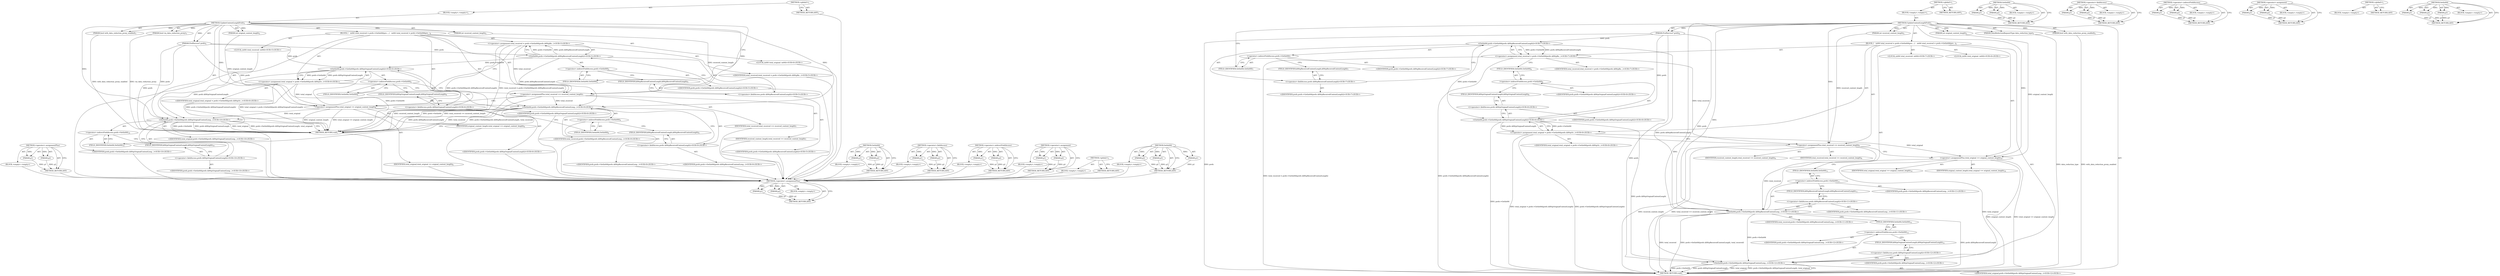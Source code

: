 digraph "SetInt64" {
vulnerable_100 [label=<(METHOD,&lt;operator&gt;.assignmentPlus)>];
vulnerable_101 [label=<(PARAM,p1)>];
vulnerable_102 [label=<(PARAM,p2)>];
vulnerable_103 [label=<(BLOCK,&lt;empty&gt;,&lt;empty&gt;)>];
vulnerable_104 [label=<(METHOD_RETURN,ANY)>];
vulnerable_6 [label=<(METHOD,&lt;global&gt;)<SUB>1</SUB>>];
vulnerable_7 [label=<(BLOCK,&lt;empty&gt;,&lt;empty&gt;)<SUB>1</SUB>>];
vulnerable_8 [label=<(METHOD,UpdateContentLengthPrefs)<SUB>1</SUB>>];
vulnerable_9 [label=<(PARAM,int received_content_length)<SUB>2</SUB>>];
vulnerable_10 [label=<(PARAM,int original_content_length)<SUB>2</SUB>>];
vulnerable_11 [label=<(PARAM,bool with_data_reduction_proxy_enabled)<SUB>3</SUB>>];
vulnerable_12 [label=<(PARAM,bool via_data_reduction_proxy)<SUB>3</SUB>>];
vulnerable_13 [label=<(PARAM,PrefService* prefs)<SUB>4</SUB>>];
vulnerable_14 [label=<(BLOCK,{
   int64 total_received = prefs-&gt;GetInt64(pre...,{
   int64 total_received = prefs-&gt;GetInt64(pre...)<SUB>4</SUB>>];
vulnerable_15 [label="<(LOCAL,int64 total_received: int64)<SUB>5</SUB>>"];
vulnerable_16 [label="<(&lt;operator&gt;.assignment,total_received = prefs-&gt;GetInt64(prefs::kHttpRe...)<SUB>5</SUB>>"];
vulnerable_17 [label="<(IDENTIFIER,total_received,total_received = prefs-&gt;GetInt64(prefs::kHttpRe...)<SUB>5</SUB>>"];
vulnerable_18 [label="<(GetInt64,prefs-&gt;GetInt64(prefs::kHttpReceivedContentLength))<SUB>5</SUB>>"];
vulnerable_19 [label=<(&lt;operator&gt;.indirectFieldAccess,prefs-&gt;GetInt64)<SUB>5</SUB>>];
vulnerable_20 [label="<(IDENTIFIER,prefs,prefs-&gt;GetInt64(prefs::kHttpReceivedContentLength))<SUB>5</SUB>>"];
vulnerable_21 [label=<(FIELD_IDENTIFIER,GetInt64,GetInt64)<SUB>5</SUB>>];
vulnerable_22 [label="<(&lt;operator&gt;.fieldAccess,prefs::kHttpReceivedContentLength)<SUB>5</SUB>>"];
vulnerable_23 [label="<(IDENTIFIER,prefs,prefs-&gt;GetInt64(prefs::kHttpReceivedContentLength))<SUB>5</SUB>>"];
vulnerable_24 [label=<(FIELD_IDENTIFIER,kHttpReceivedContentLength,kHttpReceivedContentLength)<SUB>5</SUB>>];
vulnerable_25 [label="<(LOCAL,int64 total_original: int64)<SUB>6</SUB>>"];
vulnerable_26 [label="<(&lt;operator&gt;.assignment,total_original = prefs-&gt;GetInt64(prefs::kHttpOr...)<SUB>6</SUB>>"];
vulnerable_27 [label="<(IDENTIFIER,total_original,total_original = prefs-&gt;GetInt64(prefs::kHttpOr...)<SUB>6</SUB>>"];
vulnerable_28 [label="<(GetInt64,prefs-&gt;GetInt64(prefs::kHttpOriginalContentLength))<SUB>6</SUB>>"];
vulnerable_29 [label=<(&lt;operator&gt;.indirectFieldAccess,prefs-&gt;GetInt64)<SUB>6</SUB>>];
vulnerable_30 [label="<(IDENTIFIER,prefs,prefs-&gt;GetInt64(prefs::kHttpOriginalContentLength))<SUB>6</SUB>>"];
vulnerable_31 [label=<(FIELD_IDENTIFIER,GetInt64,GetInt64)<SUB>6</SUB>>];
vulnerable_32 [label="<(&lt;operator&gt;.fieldAccess,prefs::kHttpOriginalContentLength)<SUB>6</SUB>>"];
vulnerable_33 [label="<(IDENTIFIER,prefs,prefs-&gt;GetInt64(prefs::kHttpOriginalContentLength))<SUB>6</SUB>>"];
vulnerable_34 [label=<(FIELD_IDENTIFIER,kHttpOriginalContentLength,kHttpOriginalContentLength)<SUB>6</SUB>>];
vulnerable_35 [label=<(&lt;operator&gt;.assignmentPlus,total_received += received_content_length)<SUB>7</SUB>>];
vulnerable_36 [label=<(IDENTIFIER,total_received,total_received += received_content_length)<SUB>7</SUB>>];
vulnerable_37 [label=<(IDENTIFIER,received_content_length,total_received += received_content_length)<SUB>7</SUB>>];
vulnerable_38 [label=<(&lt;operator&gt;.assignmentPlus,total_original += original_content_length)<SUB>8</SUB>>];
vulnerable_39 [label=<(IDENTIFIER,total_original,total_original += original_content_length)<SUB>8</SUB>>];
vulnerable_40 [label=<(IDENTIFIER,original_content_length,total_original += original_content_length)<SUB>8</SUB>>];
vulnerable_41 [label="<(SetInt64,prefs-&gt;SetInt64(prefs::kHttpReceivedContentLeng...)<SUB>9</SUB>>"];
vulnerable_42 [label=<(&lt;operator&gt;.indirectFieldAccess,prefs-&gt;SetInt64)<SUB>9</SUB>>];
vulnerable_43 [label="<(IDENTIFIER,prefs,prefs-&gt;SetInt64(prefs::kHttpReceivedContentLeng...)<SUB>9</SUB>>"];
vulnerable_44 [label=<(FIELD_IDENTIFIER,SetInt64,SetInt64)<SUB>9</SUB>>];
vulnerable_45 [label="<(&lt;operator&gt;.fieldAccess,prefs::kHttpReceivedContentLength)<SUB>9</SUB>>"];
vulnerable_46 [label="<(IDENTIFIER,prefs,prefs-&gt;SetInt64(prefs::kHttpReceivedContentLeng...)<SUB>9</SUB>>"];
vulnerable_47 [label=<(FIELD_IDENTIFIER,kHttpReceivedContentLength,kHttpReceivedContentLength)<SUB>9</SUB>>];
vulnerable_48 [label="<(IDENTIFIER,total_received,prefs-&gt;SetInt64(prefs::kHttpReceivedContentLeng...)<SUB>9</SUB>>"];
vulnerable_49 [label="<(SetInt64,prefs-&gt;SetInt64(prefs::kHttpOriginalContentLeng...)<SUB>10</SUB>>"];
vulnerable_50 [label=<(&lt;operator&gt;.indirectFieldAccess,prefs-&gt;SetInt64)<SUB>10</SUB>>];
vulnerable_51 [label="<(IDENTIFIER,prefs,prefs-&gt;SetInt64(prefs::kHttpOriginalContentLeng...)<SUB>10</SUB>>"];
vulnerable_52 [label=<(FIELD_IDENTIFIER,SetInt64,SetInt64)<SUB>10</SUB>>];
vulnerable_53 [label="<(&lt;operator&gt;.fieldAccess,prefs::kHttpOriginalContentLength)<SUB>10</SUB>>"];
vulnerable_54 [label="<(IDENTIFIER,prefs,prefs-&gt;SetInt64(prefs::kHttpOriginalContentLeng...)<SUB>10</SUB>>"];
vulnerable_55 [label=<(FIELD_IDENTIFIER,kHttpOriginalContentLength,kHttpOriginalContentLength)<SUB>10</SUB>>];
vulnerable_56 [label="<(IDENTIFIER,total_original,prefs-&gt;SetInt64(prefs::kHttpOriginalContentLeng...)<SUB>10</SUB>>"];
vulnerable_57 [label=<(METHOD_RETURN,void)<SUB>1</SUB>>];
vulnerable_59 [label=<(METHOD_RETURN,ANY)<SUB>1</SUB>>];
vulnerable_85 [label=<(METHOD,GetInt64)>];
vulnerable_86 [label=<(PARAM,p1)>];
vulnerable_87 [label=<(PARAM,p2)>];
vulnerable_88 [label=<(BLOCK,&lt;empty&gt;,&lt;empty&gt;)>];
vulnerable_89 [label=<(METHOD_RETURN,ANY)>];
vulnerable_95 [label=<(METHOD,&lt;operator&gt;.fieldAccess)>];
vulnerable_96 [label=<(PARAM,p1)>];
vulnerable_97 [label=<(PARAM,p2)>];
vulnerable_98 [label=<(BLOCK,&lt;empty&gt;,&lt;empty&gt;)>];
vulnerable_99 [label=<(METHOD_RETURN,ANY)>];
vulnerable_90 [label=<(METHOD,&lt;operator&gt;.indirectFieldAccess)>];
vulnerable_91 [label=<(PARAM,p1)>];
vulnerable_92 [label=<(PARAM,p2)>];
vulnerable_93 [label=<(BLOCK,&lt;empty&gt;,&lt;empty&gt;)>];
vulnerable_94 [label=<(METHOD_RETURN,ANY)>];
vulnerable_80 [label=<(METHOD,&lt;operator&gt;.assignment)>];
vulnerable_81 [label=<(PARAM,p1)>];
vulnerable_82 [label=<(PARAM,p2)>];
vulnerable_83 [label=<(BLOCK,&lt;empty&gt;,&lt;empty&gt;)>];
vulnerable_84 [label=<(METHOD_RETURN,ANY)>];
vulnerable_74 [label=<(METHOD,&lt;global&gt;)<SUB>1</SUB>>];
vulnerable_75 [label=<(BLOCK,&lt;empty&gt;,&lt;empty&gt;)>];
vulnerable_76 [label=<(METHOD_RETURN,ANY)>];
vulnerable_105 [label=<(METHOD,SetInt64)>];
vulnerable_106 [label=<(PARAM,p1)>];
vulnerable_107 [label=<(PARAM,p2)>];
vulnerable_108 [label=<(PARAM,p3)>];
vulnerable_109 [label=<(BLOCK,&lt;empty&gt;,&lt;empty&gt;)>];
vulnerable_110 [label=<(METHOD_RETURN,ANY)>];
fixed_102 [label=<(METHOD,&lt;operator&gt;.assignmentPlus)>];
fixed_103 [label=<(PARAM,p1)>];
fixed_104 [label=<(PARAM,p2)>];
fixed_105 [label=<(BLOCK,&lt;empty&gt;,&lt;empty&gt;)>];
fixed_106 [label=<(METHOD_RETURN,ANY)>];
fixed_6 [label=<(METHOD,&lt;global&gt;)<SUB>1</SUB>>];
fixed_7 [label=<(BLOCK,&lt;empty&gt;,&lt;empty&gt;)<SUB>1</SUB>>];
fixed_8 [label=<(METHOD,UpdateContentLengthPrefs)<SUB>1</SUB>>];
fixed_9 [label=<(PARAM,int received_content_length)<SUB>2</SUB>>];
fixed_10 [label=<(PARAM,int original_content_length)<SUB>3</SUB>>];
fixed_11 [label=<(PARAM,bool with_data_reduction_proxy_enabled)<SUB>4</SUB>>];
fixed_12 [label=<(PARAM,DataReductionRequestType data_reduction_type)<SUB>5</SUB>>];
fixed_13 [label=<(PARAM,PrefService* prefs)<SUB>6</SUB>>];
fixed_14 [label=<(BLOCK,{
   int64 total_received = prefs-&gt;GetInt64(pre...,{
   int64 total_received = prefs-&gt;GetInt64(pre...)<SUB>6</SUB>>];
fixed_15 [label="<(LOCAL,int64 total_received: int64)<SUB>7</SUB>>"];
fixed_16 [label="<(&lt;operator&gt;.assignment,total_received = prefs-&gt;GetInt64(prefs::kHttpRe...)<SUB>7</SUB>>"];
fixed_17 [label="<(IDENTIFIER,total_received,total_received = prefs-&gt;GetInt64(prefs::kHttpRe...)<SUB>7</SUB>>"];
fixed_18 [label="<(GetInt64,prefs-&gt;GetInt64(prefs::kHttpReceivedContentLength))<SUB>7</SUB>>"];
fixed_19 [label=<(&lt;operator&gt;.indirectFieldAccess,prefs-&gt;GetInt64)<SUB>7</SUB>>];
fixed_20 [label="<(IDENTIFIER,prefs,prefs-&gt;GetInt64(prefs::kHttpReceivedContentLength))<SUB>7</SUB>>"];
fixed_21 [label=<(FIELD_IDENTIFIER,GetInt64,GetInt64)<SUB>7</SUB>>];
fixed_22 [label="<(&lt;operator&gt;.fieldAccess,prefs::kHttpReceivedContentLength)<SUB>7</SUB>>"];
fixed_23 [label="<(IDENTIFIER,prefs,prefs-&gt;GetInt64(prefs::kHttpReceivedContentLength))<SUB>7</SUB>>"];
fixed_24 [label=<(FIELD_IDENTIFIER,kHttpReceivedContentLength,kHttpReceivedContentLength)<SUB>7</SUB>>];
fixed_25 [label="<(LOCAL,int64 total_original: int64)<SUB>8</SUB>>"];
fixed_26 [label="<(&lt;operator&gt;.assignment,total_original = prefs-&gt;GetInt64(prefs::kHttpOr...)<SUB>8</SUB>>"];
fixed_27 [label="<(IDENTIFIER,total_original,total_original = prefs-&gt;GetInt64(prefs::kHttpOr...)<SUB>8</SUB>>"];
fixed_28 [label="<(GetInt64,prefs-&gt;GetInt64(prefs::kHttpOriginalContentLength))<SUB>8</SUB>>"];
fixed_29 [label=<(&lt;operator&gt;.indirectFieldAccess,prefs-&gt;GetInt64)<SUB>8</SUB>>];
fixed_30 [label="<(IDENTIFIER,prefs,prefs-&gt;GetInt64(prefs::kHttpOriginalContentLength))<SUB>8</SUB>>"];
fixed_31 [label=<(FIELD_IDENTIFIER,GetInt64,GetInt64)<SUB>8</SUB>>];
fixed_32 [label="<(&lt;operator&gt;.fieldAccess,prefs::kHttpOriginalContentLength)<SUB>8</SUB>>"];
fixed_33 [label="<(IDENTIFIER,prefs,prefs-&gt;GetInt64(prefs::kHttpOriginalContentLength))<SUB>8</SUB>>"];
fixed_34 [label=<(FIELD_IDENTIFIER,kHttpOriginalContentLength,kHttpOriginalContentLength)<SUB>8</SUB>>];
fixed_35 [label=<(&lt;operator&gt;.assignmentPlus,total_received += received_content_length)<SUB>9</SUB>>];
fixed_36 [label=<(IDENTIFIER,total_received,total_received += received_content_length)<SUB>9</SUB>>];
fixed_37 [label=<(IDENTIFIER,received_content_length,total_received += received_content_length)<SUB>9</SUB>>];
fixed_38 [label=<(&lt;operator&gt;.assignmentPlus,total_original += original_content_length)<SUB>10</SUB>>];
fixed_39 [label=<(IDENTIFIER,total_original,total_original += original_content_length)<SUB>10</SUB>>];
fixed_40 [label=<(IDENTIFIER,original_content_length,total_original += original_content_length)<SUB>10</SUB>>];
fixed_41 [label="<(SetInt64,prefs-&gt;SetInt64(prefs::kHttpReceivedContentLeng...)<SUB>11</SUB>>"];
fixed_42 [label=<(&lt;operator&gt;.indirectFieldAccess,prefs-&gt;SetInt64)<SUB>11</SUB>>];
fixed_43 [label="<(IDENTIFIER,prefs,prefs-&gt;SetInt64(prefs::kHttpReceivedContentLeng...)<SUB>11</SUB>>"];
fixed_44 [label=<(FIELD_IDENTIFIER,SetInt64,SetInt64)<SUB>11</SUB>>];
fixed_45 [label="<(&lt;operator&gt;.fieldAccess,prefs::kHttpReceivedContentLength)<SUB>11</SUB>>"];
fixed_46 [label="<(IDENTIFIER,prefs,prefs-&gt;SetInt64(prefs::kHttpReceivedContentLeng...)<SUB>11</SUB>>"];
fixed_47 [label=<(FIELD_IDENTIFIER,kHttpReceivedContentLength,kHttpReceivedContentLength)<SUB>11</SUB>>];
fixed_48 [label="<(IDENTIFIER,total_received,prefs-&gt;SetInt64(prefs::kHttpReceivedContentLeng...)<SUB>11</SUB>>"];
fixed_49 [label="<(SetInt64,prefs-&gt;SetInt64(prefs::kHttpOriginalContentLeng...)<SUB>12</SUB>>"];
fixed_50 [label=<(&lt;operator&gt;.indirectFieldAccess,prefs-&gt;SetInt64)<SUB>12</SUB>>];
fixed_51 [label="<(IDENTIFIER,prefs,prefs-&gt;SetInt64(prefs::kHttpOriginalContentLeng...)<SUB>12</SUB>>"];
fixed_52 [label=<(FIELD_IDENTIFIER,SetInt64,SetInt64)<SUB>12</SUB>>];
fixed_53 [label="<(&lt;operator&gt;.fieldAccess,prefs::kHttpOriginalContentLength)<SUB>12</SUB>>"];
fixed_54 [label="<(IDENTIFIER,prefs,prefs-&gt;SetInt64(prefs::kHttpOriginalContentLeng...)<SUB>12</SUB>>"];
fixed_55 [label=<(FIELD_IDENTIFIER,kHttpOriginalContentLength,kHttpOriginalContentLength)<SUB>12</SUB>>];
fixed_56 [label="<(IDENTIFIER,total_original,prefs-&gt;SetInt64(prefs::kHttpOriginalContentLeng...)<SUB>12</SUB>>"];
fixed_57 [label=<(METHOD_RETURN,void)<SUB>1</SUB>>];
fixed_59 [label=<(METHOD_RETURN,ANY)<SUB>1</SUB>>];
fixed_87 [label=<(METHOD,GetInt64)>];
fixed_88 [label=<(PARAM,p1)>];
fixed_89 [label=<(PARAM,p2)>];
fixed_90 [label=<(BLOCK,&lt;empty&gt;,&lt;empty&gt;)>];
fixed_91 [label=<(METHOD_RETURN,ANY)>];
fixed_97 [label=<(METHOD,&lt;operator&gt;.fieldAccess)>];
fixed_98 [label=<(PARAM,p1)>];
fixed_99 [label=<(PARAM,p2)>];
fixed_100 [label=<(BLOCK,&lt;empty&gt;,&lt;empty&gt;)>];
fixed_101 [label=<(METHOD_RETURN,ANY)>];
fixed_92 [label=<(METHOD,&lt;operator&gt;.indirectFieldAccess)>];
fixed_93 [label=<(PARAM,p1)>];
fixed_94 [label=<(PARAM,p2)>];
fixed_95 [label=<(BLOCK,&lt;empty&gt;,&lt;empty&gt;)>];
fixed_96 [label=<(METHOD_RETURN,ANY)>];
fixed_82 [label=<(METHOD,&lt;operator&gt;.assignment)>];
fixed_83 [label=<(PARAM,p1)>];
fixed_84 [label=<(PARAM,p2)>];
fixed_85 [label=<(BLOCK,&lt;empty&gt;,&lt;empty&gt;)>];
fixed_86 [label=<(METHOD_RETURN,ANY)>];
fixed_76 [label=<(METHOD,&lt;global&gt;)<SUB>1</SUB>>];
fixed_77 [label=<(BLOCK,&lt;empty&gt;,&lt;empty&gt;)>];
fixed_78 [label=<(METHOD_RETURN,ANY)>];
fixed_107 [label=<(METHOD,SetInt64)>];
fixed_108 [label=<(PARAM,p1)>];
fixed_109 [label=<(PARAM,p2)>];
fixed_110 [label=<(PARAM,p3)>];
fixed_111 [label=<(BLOCK,&lt;empty&gt;,&lt;empty&gt;)>];
fixed_112 [label=<(METHOD_RETURN,ANY)>];
vulnerable_100 -> vulnerable_101  [key=0, label="AST: "];
vulnerable_100 -> vulnerable_101  [key=1, label="DDG: "];
vulnerable_100 -> vulnerable_103  [key=0, label="AST: "];
vulnerable_100 -> vulnerable_102  [key=0, label="AST: "];
vulnerable_100 -> vulnerable_102  [key=1, label="DDG: "];
vulnerable_100 -> vulnerable_104  [key=0, label="AST: "];
vulnerable_100 -> vulnerable_104  [key=1, label="CFG: "];
vulnerable_101 -> vulnerable_104  [key=0, label="DDG: p1"];
vulnerable_102 -> vulnerable_104  [key=0, label="DDG: p2"];
vulnerable_103 -> fixed_102  [key=0];
vulnerable_104 -> fixed_102  [key=0];
vulnerable_6 -> vulnerable_7  [key=0, label="AST: "];
vulnerable_6 -> vulnerable_59  [key=0, label="AST: "];
vulnerable_6 -> vulnerable_59  [key=1, label="CFG: "];
vulnerable_7 -> vulnerable_8  [key=0, label="AST: "];
vulnerable_8 -> vulnerable_9  [key=0, label="AST: "];
vulnerable_8 -> vulnerable_9  [key=1, label="DDG: "];
vulnerable_8 -> vulnerable_10  [key=0, label="AST: "];
vulnerable_8 -> vulnerable_10  [key=1, label="DDG: "];
vulnerable_8 -> vulnerable_11  [key=0, label="AST: "];
vulnerable_8 -> vulnerable_11  [key=1, label="DDG: "];
vulnerable_8 -> vulnerable_12  [key=0, label="AST: "];
vulnerable_8 -> vulnerable_12  [key=1, label="DDG: "];
vulnerable_8 -> vulnerable_13  [key=0, label="AST: "];
vulnerable_8 -> vulnerable_13  [key=1, label="DDG: "];
vulnerable_8 -> vulnerable_14  [key=0, label="AST: "];
vulnerable_8 -> vulnerable_57  [key=0, label="AST: "];
vulnerable_8 -> vulnerable_21  [key=0, label="CFG: "];
vulnerable_8 -> vulnerable_35  [key=0, label="DDG: "];
vulnerable_8 -> vulnerable_38  [key=0, label="DDG: "];
vulnerable_8 -> vulnerable_41  [key=0, label="DDG: "];
vulnerable_8 -> vulnerable_49  [key=0, label="DDG: "];
vulnerable_9 -> vulnerable_35  [key=0, label="DDG: received_content_length"];
vulnerable_10 -> vulnerable_38  [key=0, label="DDG: original_content_length"];
vulnerable_11 -> vulnerable_57  [key=0, label="DDG: with_data_reduction_proxy_enabled"];
vulnerable_12 -> vulnerable_57  [key=0, label="DDG: via_data_reduction_proxy"];
vulnerable_13 -> vulnerable_57  [key=0, label="DDG: prefs"];
vulnerable_13 -> vulnerable_41  [key=0, label="DDG: prefs"];
vulnerable_13 -> vulnerable_49  [key=0, label="DDG: prefs"];
vulnerable_13 -> vulnerable_18  [key=0, label="DDG: prefs"];
vulnerable_13 -> vulnerable_28  [key=0, label="DDG: prefs"];
vulnerable_14 -> vulnerable_15  [key=0, label="AST: "];
vulnerable_14 -> vulnerable_16  [key=0, label="AST: "];
vulnerable_14 -> vulnerable_25  [key=0, label="AST: "];
vulnerable_14 -> vulnerable_26  [key=0, label="AST: "];
vulnerable_14 -> vulnerable_35  [key=0, label="AST: "];
vulnerable_14 -> vulnerable_38  [key=0, label="AST: "];
vulnerable_14 -> vulnerable_41  [key=0, label="AST: "];
vulnerable_14 -> vulnerable_49  [key=0, label="AST: "];
vulnerable_15 -> fixed_102  [key=0];
vulnerable_16 -> vulnerable_17  [key=0, label="AST: "];
vulnerable_16 -> vulnerable_18  [key=0, label="AST: "];
vulnerable_16 -> vulnerable_31  [key=0, label="CFG: "];
vulnerable_16 -> vulnerable_57  [key=0, label="DDG: prefs-&gt;GetInt64(prefs::kHttpReceivedContentLength)"];
vulnerable_16 -> vulnerable_57  [key=1, label="DDG: total_received = prefs-&gt;GetInt64(prefs::kHttpReceivedContentLength)"];
vulnerable_16 -> vulnerable_35  [key=0, label="DDG: total_received"];
vulnerable_17 -> fixed_102  [key=0];
vulnerable_18 -> vulnerable_19  [key=0, label="AST: "];
vulnerable_18 -> vulnerable_22  [key=0, label="AST: "];
vulnerable_18 -> vulnerable_16  [key=0, label="CFG: "];
vulnerable_18 -> vulnerable_16  [key=1, label="DDG: prefs-&gt;GetInt64"];
vulnerable_18 -> vulnerable_16  [key=2, label="DDG: prefs::kHttpReceivedContentLength"];
vulnerable_18 -> vulnerable_41  [key=0, label="DDG: prefs::kHttpReceivedContentLength"];
vulnerable_18 -> vulnerable_28  [key=0, label="DDG: prefs-&gt;GetInt64"];
vulnerable_19 -> vulnerable_20  [key=0, label="AST: "];
vulnerable_19 -> vulnerable_21  [key=0, label="AST: "];
vulnerable_19 -> vulnerable_24  [key=0, label="CFG: "];
vulnerable_20 -> fixed_102  [key=0];
vulnerable_21 -> vulnerable_19  [key=0, label="CFG: "];
vulnerable_22 -> vulnerable_23  [key=0, label="AST: "];
vulnerable_22 -> vulnerable_24  [key=0, label="AST: "];
vulnerable_22 -> vulnerable_18  [key=0, label="CFG: "];
vulnerable_23 -> fixed_102  [key=0];
vulnerable_24 -> vulnerable_22  [key=0, label="CFG: "];
vulnerable_25 -> fixed_102  [key=0];
vulnerable_26 -> vulnerable_27  [key=0, label="AST: "];
vulnerable_26 -> vulnerable_28  [key=0, label="AST: "];
vulnerable_26 -> vulnerable_35  [key=0, label="CFG: "];
vulnerable_26 -> vulnerable_57  [key=0, label="DDG: prefs-&gt;GetInt64(prefs::kHttpOriginalContentLength)"];
vulnerable_26 -> vulnerable_57  [key=1, label="DDG: total_original = prefs-&gt;GetInt64(prefs::kHttpOriginalContentLength)"];
vulnerable_26 -> vulnerable_38  [key=0, label="DDG: total_original"];
vulnerable_27 -> fixed_102  [key=0];
vulnerable_28 -> vulnerable_29  [key=0, label="AST: "];
vulnerable_28 -> vulnerable_32  [key=0, label="AST: "];
vulnerable_28 -> vulnerable_26  [key=0, label="CFG: "];
vulnerable_28 -> vulnerable_26  [key=1, label="DDG: prefs-&gt;GetInt64"];
vulnerable_28 -> vulnerable_26  [key=2, label="DDG: prefs::kHttpOriginalContentLength"];
vulnerable_28 -> vulnerable_57  [key=0, label="DDG: prefs-&gt;GetInt64"];
vulnerable_28 -> vulnerable_49  [key=0, label="DDG: prefs::kHttpOriginalContentLength"];
vulnerable_29 -> vulnerable_30  [key=0, label="AST: "];
vulnerable_29 -> vulnerable_31  [key=0, label="AST: "];
vulnerable_29 -> vulnerable_34  [key=0, label="CFG: "];
vulnerable_30 -> fixed_102  [key=0];
vulnerable_31 -> vulnerable_29  [key=0, label="CFG: "];
vulnerable_32 -> vulnerable_33  [key=0, label="AST: "];
vulnerable_32 -> vulnerable_34  [key=0, label="AST: "];
vulnerable_32 -> vulnerable_28  [key=0, label="CFG: "];
vulnerable_33 -> fixed_102  [key=0];
vulnerable_34 -> vulnerable_32  [key=0, label="CFG: "];
vulnerable_35 -> vulnerable_36  [key=0, label="AST: "];
vulnerable_35 -> vulnerable_37  [key=0, label="AST: "];
vulnerable_35 -> vulnerable_38  [key=0, label="CFG: "];
vulnerable_35 -> vulnerable_57  [key=0, label="DDG: received_content_length"];
vulnerable_35 -> vulnerable_57  [key=1, label="DDG: total_received += received_content_length"];
vulnerable_35 -> vulnerable_41  [key=0, label="DDG: total_received"];
vulnerable_36 -> fixed_102  [key=0];
vulnerable_37 -> fixed_102  [key=0];
vulnerable_38 -> vulnerable_39  [key=0, label="AST: "];
vulnerable_38 -> vulnerable_40  [key=0, label="AST: "];
vulnerable_38 -> vulnerable_44  [key=0, label="CFG: "];
vulnerable_38 -> vulnerable_57  [key=0, label="DDG: original_content_length"];
vulnerable_38 -> vulnerable_57  [key=1, label="DDG: total_original += original_content_length"];
vulnerable_38 -> vulnerable_49  [key=0, label="DDG: total_original"];
vulnerable_39 -> fixed_102  [key=0];
vulnerable_40 -> fixed_102  [key=0];
vulnerable_41 -> vulnerable_42  [key=0, label="AST: "];
vulnerable_41 -> vulnerable_45  [key=0, label="AST: "];
vulnerable_41 -> vulnerable_48  [key=0, label="AST: "];
vulnerable_41 -> vulnerable_52  [key=0, label="CFG: "];
vulnerable_41 -> vulnerable_57  [key=0, label="DDG: prefs::kHttpReceivedContentLength"];
vulnerable_41 -> vulnerable_57  [key=1, label="DDG: total_received"];
vulnerable_41 -> vulnerable_57  [key=2, label="DDG: prefs-&gt;SetInt64(prefs::kHttpReceivedContentLength, total_received)"];
vulnerable_41 -> vulnerable_49  [key=0, label="DDG: prefs-&gt;SetInt64"];
vulnerable_42 -> vulnerable_43  [key=0, label="AST: "];
vulnerable_42 -> vulnerable_44  [key=0, label="AST: "];
vulnerable_42 -> vulnerable_47  [key=0, label="CFG: "];
vulnerable_43 -> fixed_102  [key=0];
vulnerable_44 -> vulnerable_42  [key=0, label="CFG: "];
vulnerable_45 -> vulnerable_46  [key=0, label="AST: "];
vulnerable_45 -> vulnerable_47  [key=0, label="AST: "];
vulnerable_45 -> vulnerable_41  [key=0, label="CFG: "];
vulnerable_46 -> fixed_102  [key=0];
vulnerable_47 -> vulnerable_45  [key=0, label="CFG: "];
vulnerable_48 -> fixed_102  [key=0];
vulnerable_49 -> vulnerable_50  [key=0, label="AST: "];
vulnerable_49 -> vulnerable_53  [key=0, label="AST: "];
vulnerable_49 -> vulnerable_56  [key=0, label="AST: "];
vulnerable_49 -> vulnerable_57  [key=0, label="CFG: "];
vulnerable_49 -> vulnerable_57  [key=1, label="DDG: prefs-&gt;SetInt64"];
vulnerable_49 -> vulnerable_57  [key=2, label="DDG: prefs::kHttpOriginalContentLength"];
vulnerable_49 -> vulnerable_57  [key=3, label="DDG: total_original"];
vulnerable_49 -> vulnerable_57  [key=4, label="DDG: prefs-&gt;SetInt64(prefs::kHttpOriginalContentLength, total_original)"];
vulnerable_50 -> vulnerable_51  [key=0, label="AST: "];
vulnerable_50 -> vulnerable_52  [key=0, label="AST: "];
vulnerable_50 -> vulnerable_55  [key=0, label="CFG: "];
vulnerable_51 -> fixed_102  [key=0];
vulnerable_52 -> vulnerable_50  [key=0, label="CFG: "];
vulnerable_53 -> vulnerable_54  [key=0, label="AST: "];
vulnerable_53 -> vulnerable_55  [key=0, label="AST: "];
vulnerable_53 -> vulnerable_49  [key=0, label="CFG: "];
vulnerable_54 -> fixed_102  [key=0];
vulnerable_55 -> vulnerable_53  [key=0, label="CFG: "];
vulnerable_56 -> fixed_102  [key=0];
vulnerable_57 -> fixed_102  [key=0];
vulnerable_59 -> fixed_102  [key=0];
vulnerable_85 -> vulnerable_86  [key=0, label="AST: "];
vulnerable_85 -> vulnerable_86  [key=1, label="DDG: "];
vulnerable_85 -> vulnerable_88  [key=0, label="AST: "];
vulnerable_85 -> vulnerable_87  [key=0, label="AST: "];
vulnerable_85 -> vulnerable_87  [key=1, label="DDG: "];
vulnerable_85 -> vulnerable_89  [key=0, label="AST: "];
vulnerable_85 -> vulnerable_89  [key=1, label="CFG: "];
vulnerable_86 -> vulnerable_89  [key=0, label="DDG: p1"];
vulnerable_87 -> vulnerable_89  [key=0, label="DDG: p2"];
vulnerable_88 -> fixed_102  [key=0];
vulnerable_89 -> fixed_102  [key=0];
vulnerable_95 -> vulnerable_96  [key=0, label="AST: "];
vulnerable_95 -> vulnerable_96  [key=1, label="DDG: "];
vulnerable_95 -> vulnerable_98  [key=0, label="AST: "];
vulnerable_95 -> vulnerable_97  [key=0, label="AST: "];
vulnerable_95 -> vulnerable_97  [key=1, label="DDG: "];
vulnerable_95 -> vulnerable_99  [key=0, label="AST: "];
vulnerable_95 -> vulnerable_99  [key=1, label="CFG: "];
vulnerable_96 -> vulnerable_99  [key=0, label="DDG: p1"];
vulnerable_97 -> vulnerable_99  [key=0, label="DDG: p2"];
vulnerable_98 -> fixed_102  [key=0];
vulnerable_99 -> fixed_102  [key=0];
vulnerable_90 -> vulnerable_91  [key=0, label="AST: "];
vulnerable_90 -> vulnerable_91  [key=1, label="DDG: "];
vulnerable_90 -> vulnerable_93  [key=0, label="AST: "];
vulnerable_90 -> vulnerable_92  [key=0, label="AST: "];
vulnerable_90 -> vulnerable_92  [key=1, label="DDG: "];
vulnerable_90 -> vulnerable_94  [key=0, label="AST: "];
vulnerable_90 -> vulnerable_94  [key=1, label="CFG: "];
vulnerable_91 -> vulnerable_94  [key=0, label="DDG: p1"];
vulnerable_92 -> vulnerable_94  [key=0, label="DDG: p2"];
vulnerable_93 -> fixed_102  [key=0];
vulnerable_94 -> fixed_102  [key=0];
vulnerable_80 -> vulnerable_81  [key=0, label="AST: "];
vulnerable_80 -> vulnerable_81  [key=1, label="DDG: "];
vulnerable_80 -> vulnerable_83  [key=0, label="AST: "];
vulnerable_80 -> vulnerable_82  [key=0, label="AST: "];
vulnerable_80 -> vulnerable_82  [key=1, label="DDG: "];
vulnerable_80 -> vulnerable_84  [key=0, label="AST: "];
vulnerable_80 -> vulnerable_84  [key=1, label="CFG: "];
vulnerable_81 -> vulnerable_84  [key=0, label="DDG: p1"];
vulnerable_82 -> vulnerable_84  [key=0, label="DDG: p2"];
vulnerable_83 -> fixed_102  [key=0];
vulnerable_84 -> fixed_102  [key=0];
vulnerable_74 -> vulnerable_75  [key=0, label="AST: "];
vulnerable_74 -> vulnerable_76  [key=0, label="AST: "];
vulnerable_74 -> vulnerable_76  [key=1, label="CFG: "];
vulnerable_75 -> fixed_102  [key=0];
vulnerable_76 -> fixed_102  [key=0];
vulnerable_105 -> vulnerable_106  [key=0, label="AST: "];
vulnerable_105 -> vulnerable_106  [key=1, label="DDG: "];
vulnerable_105 -> vulnerable_109  [key=0, label="AST: "];
vulnerable_105 -> vulnerable_107  [key=0, label="AST: "];
vulnerable_105 -> vulnerable_107  [key=1, label="DDG: "];
vulnerable_105 -> vulnerable_110  [key=0, label="AST: "];
vulnerable_105 -> vulnerable_110  [key=1, label="CFG: "];
vulnerable_105 -> vulnerable_108  [key=0, label="AST: "];
vulnerable_105 -> vulnerable_108  [key=1, label="DDG: "];
vulnerable_106 -> vulnerable_110  [key=0, label="DDG: p1"];
vulnerable_107 -> vulnerable_110  [key=0, label="DDG: p2"];
vulnerable_108 -> vulnerable_110  [key=0, label="DDG: p3"];
vulnerable_109 -> fixed_102  [key=0];
vulnerable_110 -> fixed_102  [key=0];
fixed_102 -> fixed_103  [key=0, label="AST: "];
fixed_102 -> fixed_103  [key=1, label="DDG: "];
fixed_102 -> fixed_105  [key=0, label="AST: "];
fixed_102 -> fixed_104  [key=0, label="AST: "];
fixed_102 -> fixed_104  [key=1, label="DDG: "];
fixed_102 -> fixed_106  [key=0, label="AST: "];
fixed_102 -> fixed_106  [key=1, label="CFG: "];
fixed_103 -> fixed_106  [key=0, label="DDG: p1"];
fixed_104 -> fixed_106  [key=0, label="DDG: p2"];
fixed_6 -> fixed_7  [key=0, label="AST: "];
fixed_6 -> fixed_59  [key=0, label="AST: "];
fixed_6 -> fixed_59  [key=1, label="CFG: "];
fixed_7 -> fixed_8  [key=0, label="AST: "];
fixed_8 -> fixed_9  [key=0, label="AST: "];
fixed_8 -> fixed_9  [key=1, label="DDG: "];
fixed_8 -> fixed_10  [key=0, label="AST: "];
fixed_8 -> fixed_10  [key=1, label="DDG: "];
fixed_8 -> fixed_11  [key=0, label="AST: "];
fixed_8 -> fixed_11  [key=1, label="DDG: "];
fixed_8 -> fixed_12  [key=0, label="AST: "];
fixed_8 -> fixed_12  [key=1, label="DDG: "];
fixed_8 -> fixed_13  [key=0, label="AST: "];
fixed_8 -> fixed_13  [key=1, label="DDG: "];
fixed_8 -> fixed_14  [key=0, label="AST: "];
fixed_8 -> fixed_57  [key=0, label="AST: "];
fixed_8 -> fixed_21  [key=0, label="CFG: "];
fixed_8 -> fixed_35  [key=0, label="DDG: "];
fixed_8 -> fixed_38  [key=0, label="DDG: "];
fixed_8 -> fixed_41  [key=0, label="DDG: "];
fixed_8 -> fixed_49  [key=0, label="DDG: "];
fixed_9 -> fixed_35  [key=0, label="DDG: received_content_length"];
fixed_10 -> fixed_38  [key=0, label="DDG: original_content_length"];
fixed_11 -> fixed_57  [key=0, label="DDG: with_data_reduction_proxy_enabled"];
fixed_12 -> fixed_57  [key=0, label="DDG: data_reduction_type"];
fixed_13 -> fixed_57  [key=0, label="DDG: prefs"];
fixed_13 -> fixed_41  [key=0, label="DDG: prefs"];
fixed_13 -> fixed_49  [key=0, label="DDG: prefs"];
fixed_13 -> fixed_18  [key=0, label="DDG: prefs"];
fixed_13 -> fixed_28  [key=0, label="DDG: prefs"];
fixed_14 -> fixed_15  [key=0, label="AST: "];
fixed_14 -> fixed_16  [key=0, label="AST: "];
fixed_14 -> fixed_25  [key=0, label="AST: "];
fixed_14 -> fixed_26  [key=0, label="AST: "];
fixed_14 -> fixed_35  [key=0, label="AST: "];
fixed_14 -> fixed_38  [key=0, label="AST: "];
fixed_14 -> fixed_41  [key=0, label="AST: "];
fixed_14 -> fixed_49  [key=0, label="AST: "];
fixed_16 -> fixed_17  [key=0, label="AST: "];
fixed_16 -> fixed_18  [key=0, label="AST: "];
fixed_16 -> fixed_31  [key=0, label="CFG: "];
fixed_16 -> fixed_57  [key=0, label="DDG: prefs-&gt;GetInt64(prefs::kHttpReceivedContentLength)"];
fixed_16 -> fixed_57  [key=1, label="DDG: total_received = prefs-&gt;GetInt64(prefs::kHttpReceivedContentLength)"];
fixed_16 -> fixed_35  [key=0, label="DDG: total_received"];
fixed_18 -> fixed_19  [key=0, label="AST: "];
fixed_18 -> fixed_22  [key=0, label="AST: "];
fixed_18 -> fixed_16  [key=0, label="CFG: "];
fixed_18 -> fixed_16  [key=1, label="DDG: prefs-&gt;GetInt64"];
fixed_18 -> fixed_16  [key=2, label="DDG: prefs::kHttpReceivedContentLength"];
fixed_18 -> fixed_41  [key=0, label="DDG: prefs::kHttpReceivedContentLength"];
fixed_18 -> fixed_28  [key=0, label="DDG: prefs-&gt;GetInt64"];
fixed_19 -> fixed_20  [key=0, label="AST: "];
fixed_19 -> fixed_21  [key=0, label="AST: "];
fixed_19 -> fixed_24  [key=0, label="CFG: "];
fixed_21 -> fixed_19  [key=0, label="CFG: "];
fixed_22 -> fixed_23  [key=0, label="AST: "];
fixed_22 -> fixed_24  [key=0, label="AST: "];
fixed_22 -> fixed_18  [key=0, label="CFG: "];
fixed_24 -> fixed_22  [key=0, label="CFG: "];
fixed_26 -> fixed_27  [key=0, label="AST: "];
fixed_26 -> fixed_28  [key=0, label="AST: "];
fixed_26 -> fixed_35  [key=0, label="CFG: "];
fixed_26 -> fixed_57  [key=0, label="DDG: prefs-&gt;GetInt64(prefs::kHttpOriginalContentLength)"];
fixed_26 -> fixed_57  [key=1, label="DDG: total_original = prefs-&gt;GetInt64(prefs::kHttpOriginalContentLength)"];
fixed_26 -> fixed_38  [key=0, label="DDG: total_original"];
fixed_28 -> fixed_29  [key=0, label="AST: "];
fixed_28 -> fixed_32  [key=0, label="AST: "];
fixed_28 -> fixed_26  [key=0, label="CFG: "];
fixed_28 -> fixed_26  [key=1, label="DDG: prefs-&gt;GetInt64"];
fixed_28 -> fixed_26  [key=2, label="DDG: prefs::kHttpOriginalContentLength"];
fixed_28 -> fixed_57  [key=0, label="DDG: prefs-&gt;GetInt64"];
fixed_28 -> fixed_49  [key=0, label="DDG: prefs::kHttpOriginalContentLength"];
fixed_29 -> fixed_30  [key=0, label="AST: "];
fixed_29 -> fixed_31  [key=0, label="AST: "];
fixed_29 -> fixed_34  [key=0, label="CFG: "];
fixed_31 -> fixed_29  [key=0, label="CFG: "];
fixed_32 -> fixed_33  [key=0, label="AST: "];
fixed_32 -> fixed_34  [key=0, label="AST: "];
fixed_32 -> fixed_28  [key=0, label="CFG: "];
fixed_34 -> fixed_32  [key=0, label="CFG: "];
fixed_35 -> fixed_36  [key=0, label="AST: "];
fixed_35 -> fixed_37  [key=0, label="AST: "];
fixed_35 -> fixed_38  [key=0, label="CFG: "];
fixed_35 -> fixed_57  [key=0, label="DDG: received_content_length"];
fixed_35 -> fixed_57  [key=1, label="DDG: total_received += received_content_length"];
fixed_35 -> fixed_41  [key=0, label="DDG: total_received"];
fixed_38 -> fixed_39  [key=0, label="AST: "];
fixed_38 -> fixed_40  [key=0, label="AST: "];
fixed_38 -> fixed_44  [key=0, label="CFG: "];
fixed_38 -> fixed_57  [key=0, label="DDG: original_content_length"];
fixed_38 -> fixed_57  [key=1, label="DDG: total_original += original_content_length"];
fixed_38 -> fixed_49  [key=0, label="DDG: total_original"];
fixed_41 -> fixed_42  [key=0, label="AST: "];
fixed_41 -> fixed_45  [key=0, label="AST: "];
fixed_41 -> fixed_48  [key=0, label="AST: "];
fixed_41 -> fixed_52  [key=0, label="CFG: "];
fixed_41 -> fixed_57  [key=0, label="DDG: prefs::kHttpReceivedContentLength"];
fixed_41 -> fixed_57  [key=1, label="DDG: total_received"];
fixed_41 -> fixed_57  [key=2, label="DDG: prefs-&gt;SetInt64(prefs::kHttpReceivedContentLength, total_received)"];
fixed_41 -> fixed_49  [key=0, label="DDG: prefs-&gt;SetInt64"];
fixed_42 -> fixed_43  [key=0, label="AST: "];
fixed_42 -> fixed_44  [key=0, label="AST: "];
fixed_42 -> fixed_47  [key=0, label="CFG: "];
fixed_44 -> fixed_42  [key=0, label="CFG: "];
fixed_45 -> fixed_46  [key=0, label="AST: "];
fixed_45 -> fixed_47  [key=0, label="AST: "];
fixed_45 -> fixed_41  [key=0, label="CFG: "];
fixed_47 -> fixed_45  [key=0, label="CFG: "];
fixed_49 -> fixed_50  [key=0, label="AST: "];
fixed_49 -> fixed_53  [key=0, label="AST: "];
fixed_49 -> fixed_56  [key=0, label="AST: "];
fixed_49 -> fixed_57  [key=0, label="CFG: "];
fixed_49 -> fixed_57  [key=1, label="DDG: prefs-&gt;SetInt64"];
fixed_49 -> fixed_57  [key=2, label="DDG: prefs::kHttpOriginalContentLength"];
fixed_49 -> fixed_57  [key=3, label="DDG: total_original"];
fixed_49 -> fixed_57  [key=4, label="DDG: prefs-&gt;SetInt64(prefs::kHttpOriginalContentLength, total_original)"];
fixed_50 -> fixed_51  [key=0, label="AST: "];
fixed_50 -> fixed_52  [key=0, label="AST: "];
fixed_50 -> fixed_55  [key=0, label="CFG: "];
fixed_52 -> fixed_50  [key=0, label="CFG: "];
fixed_53 -> fixed_54  [key=0, label="AST: "];
fixed_53 -> fixed_55  [key=0, label="AST: "];
fixed_53 -> fixed_49  [key=0, label="CFG: "];
fixed_55 -> fixed_53  [key=0, label="CFG: "];
fixed_87 -> fixed_88  [key=0, label="AST: "];
fixed_87 -> fixed_88  [key=1, label="DDG: "];
fixed_87 -> fixed_90  [key=0, label="AST: "];
fixed_87 -> fixed_89  [key=0, label="AST: "];
fixed_87 -> fixed_89  [key=1, label="DDG: "];
fixed_87 -> fixed_91  [key=0, label="AST: "];
fixed_87 -> fixed_91  [key=1, label="CFG: "];
fixed_88 -> fixed_91  [key=0, label="DDG: p1"];
fixed_89 -> fixed_91  [key=0, label="DDG: p2"];
fixed_97 -> fixed_98  [key=0, label="AST: "];
fixed_97 -> fixed_98  [key=1, label="DDG: "];
fixed_97 -> fixed_100  [key=0, label="AST: "];
fixed_97 -> fixed_99  [key=0, label="AST: "];
fixed_97 -> fixed_99  [key=1, label="DDG: "];
fixed_97 -> fixed_101  [key=0, label="AST: "];
fixed_97 -> fixed_101  [key=1, label="CFG: "];
fixed_98 -> fixed_101  [key=0, label="DDG: p1"];
fixed_99 -> fixed_101  [key=0, label="DDG: p2"];
fixed_92 -> fixed_93  [key=0, label="AST: "];
fixed_92 -> fixed_93  [key=1, label="DDG: "];
fixed_92 -> fixed_95  [key=0, label="AST: "];
fixed_92 -> fixed_94  [key=0, label="AST: "];
fixed_92 -> fixed_94  [key=1, label="DDG: "];
fixed_92 -> fixed_96  [key=0, label="AST: "];
fixed_92 -> fixed_96  [key=1, label="CFG: "];
fixed_93 -> fixed_96  [key=0, label="DDG: p1"];
fixed_94 -> fixed_96  [key=0, label="DDG: p2"];
fixed_82 -> fixed_83  [key=0, label="AST: "];
fixed_82 -> fixed_83  [key=1, label="DDG: "];
fixed_82 -> fixed_85  [key=0, label="AST: "];
fixed_82 -> fixed_84  [key=0, label="AST: "];
fixed_82 -> fixed_84  [key=1, label="DDG: "];
fixed_82 -> fixed_86  [key=0, label="AST: "];
fixed_82 -> fixed_86  [key=1, label="CFG: "];
fixed_83 -> fixed_86  [key=0, label="DDG: p1"];
fixed_84 -> fixed_86  [key=0, label="DDG: p2"];
fixed_76 -> fixed_77  [key=0, label="AST: "];
fixed_76 -> fixed_78  [key=0, label="AST: "];
fixed_76 -> fixed_78  [key=1, label="CFG: "];
fixed_107 -> fixed_108  [key=0, label="AST: "];
fixed_107 -> fixed_108  [key=1, label="DDG: "];
fixed_107 -> fixed_111  [key=0, label="AST: "];
fixed_107 -> fixed_109  [key=0, label="AST: "];
fixed_107 -> fixed_109  [key=1, label="DDG: "];
fixed_107 -> fixed_112  [key=0, label="AST: "];
fixed_107 -> fixed_112  [key=1, label="CFG: "];
fixed_107 -> fixed_110  [key=0, label="AST: "];
fixed_107 -> fixed_110  [key=1, label="DDG: "];
fixed_108 -> fixed_112  [key=0, label="DDG: p1"];
fixed_109 -> fixed_112  [key=0, label="DDG: p2"];
fixed_110 -> fixed_112  [key=0, label="DDG: p3"];
}
